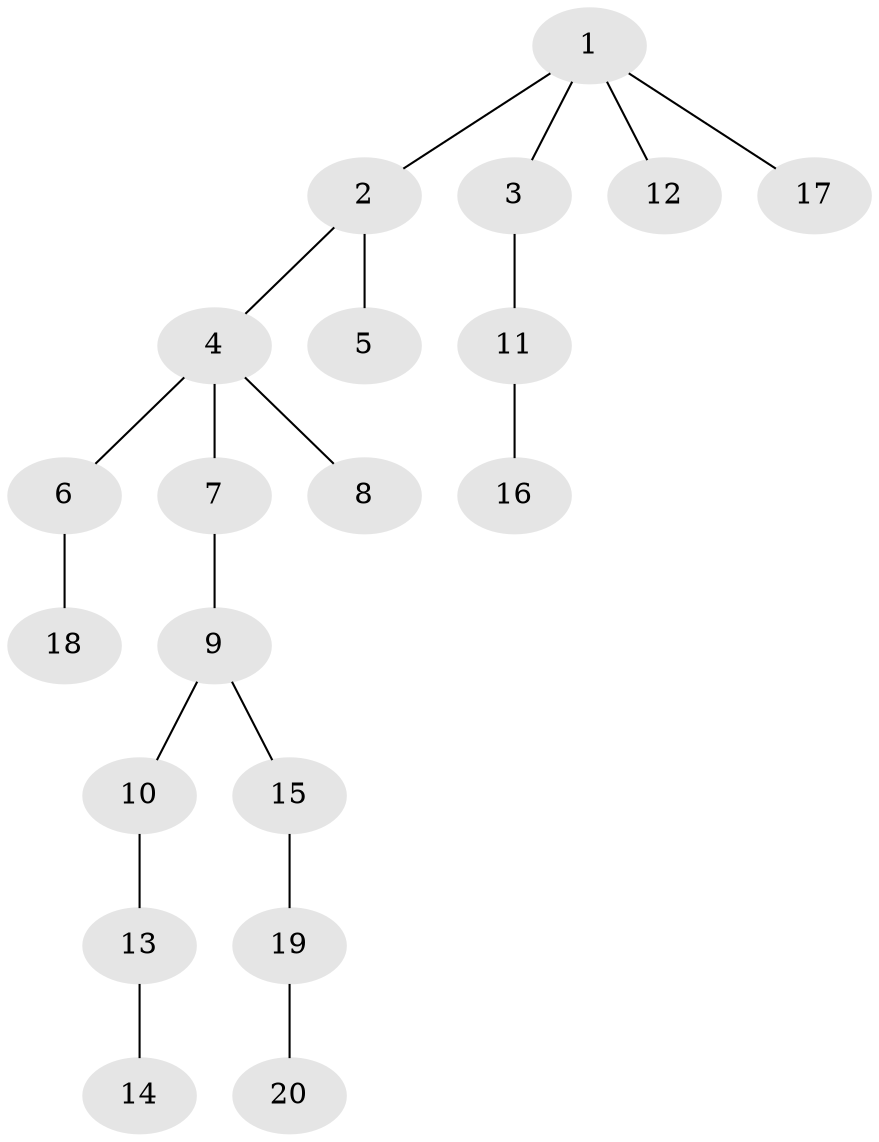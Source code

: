 // Generated by graph-tools (version 1.1) at 2025/46/02/15/25 05:46:28]
// undirected, 20 vertices, 19 edges
graph export_dot {
graph [start="1"]
  node [color=gray90,style=filled];
  1;
  2;
  3;
  4;
  5;
  6;
  7;
  8;
  9;
  10;
  11;
  12;
  13;
  14;
  15;
  16;
  17;
  18;
  19;
  20;
  1 -- 2;
  1 -- 3;
  1 -- 12;
  1 -- 17;
  2 -- 4;
  2 -- 5;
  3 -- 11;
  4 -- 6;
  4 -- 7;
  4 -- 8;
  6 -- 18;
  7 -- 9;
  9 -- 10;
  9 -- 15;
  10 -- 13;
  11 -- 16;
  13 -- 14;
  15 -- 19;
  19 -- 20;
}
